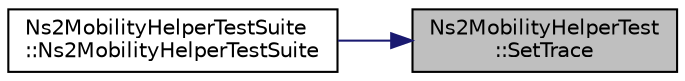 digraph "Ns2MobilityHelperTest::SetTrace"
{
 // LATEX_PDF_SIZE
  edge [fontname="Helvetica",fontsize="10",labelfontname="Helvetica",labelfontsize="10"];
  node [fontname="Helvetica",fontsize="10",shape=record];
  rankdir="RL";
  Node1 [label="Ns2MobilityHelperTest\l::SetTrace",height=0.2,width=0.4,color="black", fillcolor="grey75", style="filled", fontcolor="black",tooltip="Set NS-2 trace to read as single large string (don't forget to add \\n and quote \"'s)"];
  Node1 -> Node2 [dir="back",color="midnightblue",fontsize="10",style="solid",fontname="Helvetica"];
  Node2 [label="Ns2MobilityHelperTestSuite\l::Ns2MobilityHelperTestSuite",height=0.2,width=0.4,color="black", fillcolor="white", style="filled",URL="$class_ns2_mobility_helper_test_suite.html#a948880f0823bd308c926b705411b8b46",tooltip=" "];
}
